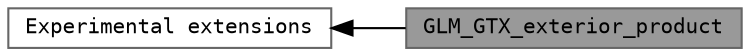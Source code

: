 digraph "GLM_GTX_exterior_product"
{
 // LATEX_PDF_SIZE
  bgcolor="transparent";
  edge [fontname=Terminal,fontsize=10,labelfontname=Helvetica,labelfontsize=10];
  node [fontname=Terminal,fontsize=10,shape=box,height=0.2,width=0.4];
  rankdir=LR;
  Node2 [label="Experimental extensions",height=0.2,width=0.4,color="grey40", fillcolor="white", style="filled",URL="$group__gtx.html",tooltip="Experimental features not specified by GLSL specification."];
  Node1 [label="GLM_GTX_exterior_product",height=0.2,width=0.4,color="gray40", fillcolor="grey60", style="filled", fontcolor="black",tooltip="Allow to perform bit operations on integer values."];
  Node2->Node1 [shape=plaintext, dir="back", style="solid"];
}
